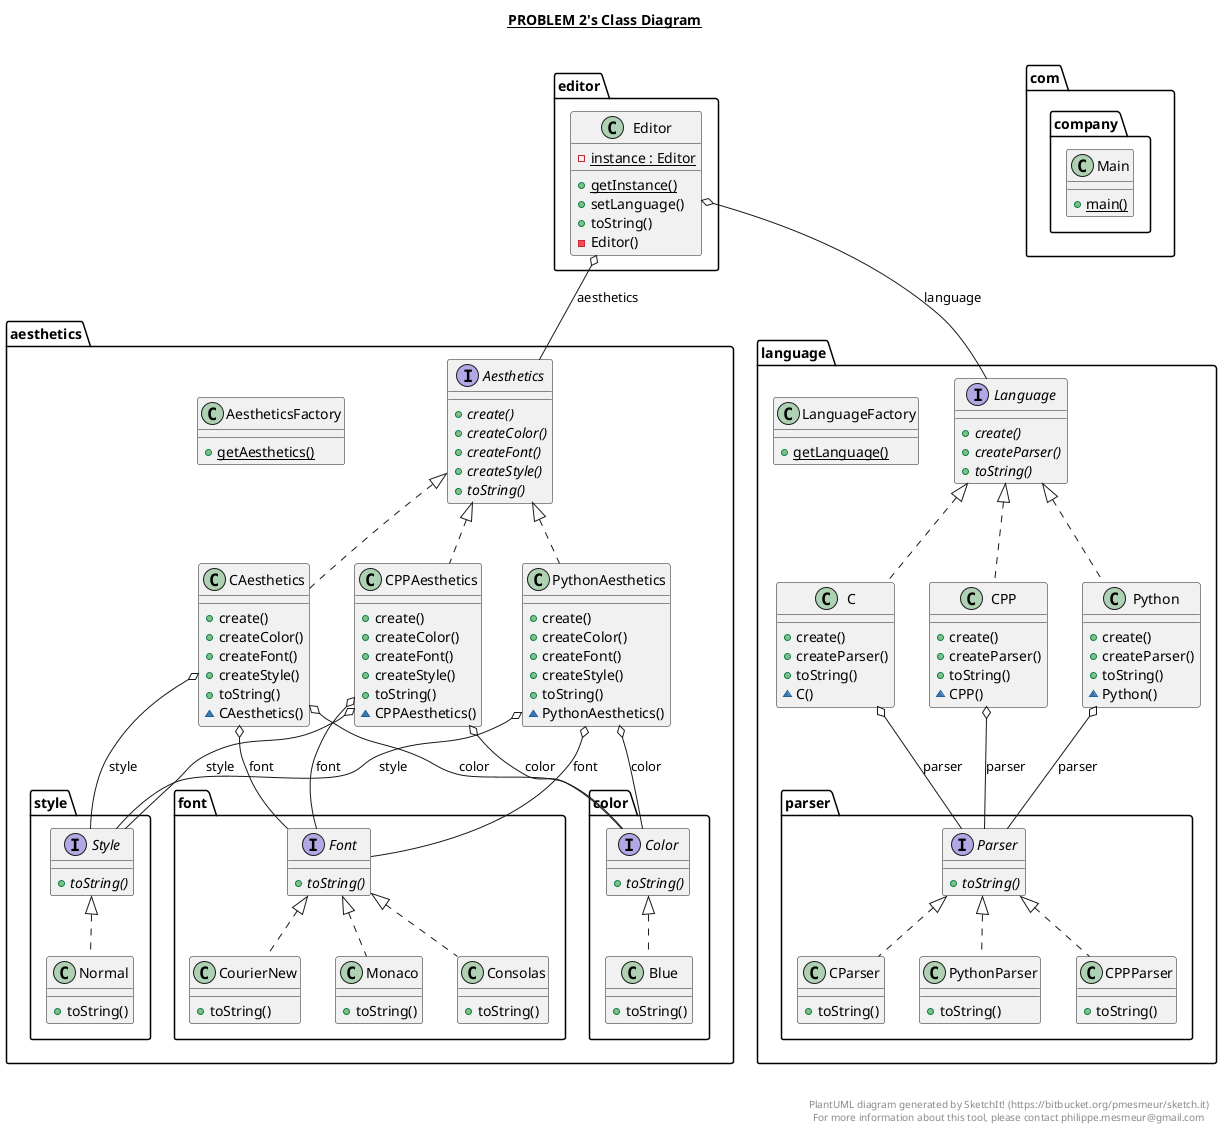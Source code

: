 @startuml

title __PROBLEM 2's Class Diagram__\n

namespace aesthetics {
    interface aesthetics.Aesthetics {
        {abstract} + create()
        {abstract} + createColor()
        {abstract} + createFont()
        {abstract} + createStyle()
        {abstract} + toString()
    }
  }


  namespace aesthetics {
    class aesthetics.AestheticsFactory {
        {static} + getAesthetics()
    }
  }


  namespace aesthetics {
    class aesthetics.CAesthetics {
        + create()
        + createColor()
        + createFont()
        + createStyle()
        + toString()
        ~ CAesthetics()
    }
  }


  namespace aesthetics {
    class aesthetics.CPPAesthetics {
        + create()
        + createColor()
        + createFont()
        + createStyle()
        + toString()
        ~ CPPAesthetics()
    }
  }


  namespace aesthetics {
    class aesthetics.PythonAesthetics {
        + create()
        + createColor()
        + createFont()
        + createStyle()
        + toString()
        ~ PythonAesthetics()
    }
  }
  

  namespace aesthetics {
    namespace color {
      class aesthetics.color.Blue {
          + toString()
      }
    }
  }


  namespace aesthetics {
    namespace color {
      interface aesthetics.color.Color {
          {abstract} + toString()
      }
    }
  }
  

  namespace aesthetics {
    namespace font {
      class aesthetics.font.Consolas {
          + toString()
      }
    }
  }


  namespace aesthetics {
    namespace font {
      class aesthetics.font.CourierNew {
          + toString()
      }
    }
  }


  namespace aesthetics {
    namespace font {
      interface aesthetics.font.Font {
          {abstract} + toString()
      }
    }
  }


  namespace aesthetics {
    namespace font {
      class aesthetics.font.Monaco {
          + toString()
      }
    }
  }
  

  namespace aesthetics {
    namespace style {
      class aesthetics.style.Normal {
          + toString()
      }
    }
  }


  namespace aesthetics {
    namespace style {
      interface aesthetics.style.Style {
          {abstract} + toString()
      }
    }
  }
  

  namespace com.company {
    class com.company.Main {
        {static} + main()
    }
  }
  

  namespace editor {
    class editor.Editor {
        {static} - instance : Editor
        {static} + getInstance()
        + setLanguage()
        + toString()
        - Editor()
    }
  }
  

namespace language {
    class language.C {
        + create()
        + createParser()
        + toString()
        ~ C()
    }
  }


  namespace language {
    class language.CPP {
        + create()
        + createParser()
        + toString()
        ~ CPP()
    }
  }


  namespace language {
    interface language.Language {
        {abstract} + create()
        {abstract} + createParser()
        {abstract} + toString()
    }
  }


  namespace language {
    class language.LanguageFactory {
        {static} + getLanguage()
    }
  }


  namespace language {
    class language.Python {
        + create()
        + createParser()
        + toString()
        ~ Python()
    }
  }


  namespace language {
    namespace parser {
      class language.parser.CPPParser {
          + toString()
      }
    }
  }


  namespace language {
    namespace parser {
      class language.parser.CParser {
          + toString()
      }
    }
  }


  namespace language {
    namespace parser {
      interface language.parser.Parser {
          {abstract} + toString()
      }
    }
  }


  namespace language {
    namespace parser {
      class language.parser.PythonParser {
          + toString()
      }
    }
  }
  

  aesthetics.CAesthetics .up.|> aesthetics.Aesthetics
  aesthetics.CAesthetics o-- aesthetics.color.Color : color
  aesthetics.CAesthetics o-- aesthetics.font.Font : font
  aesthetics.CAesthetics o-- aesthetics.style.Style : style
  aesthetics.CPPAesthetics .up.|> aesthetics.Aesthetics
  aesthetics.CPPAesthetics o-- aesthetics.color.Color : color
  aesthetics.CPPAesthetics o-- aesthetics.font.Font : font
  aesthetics.CPPAesthetics o-- aesthetics.style.Style : style
  aesthetics.PythonAesthetics .up.|> aesthetics.Aesthetics
  aesthetics.PythonAesthetics o-- aesthetics.color.Color : color
  aesthetics.PythonAesthetics o-- aesthetics.font.Font : font
  aesthetics.PythonAesthetics o-- aesthetics.style.Style : style
  aesthetics.color.Blue .up.|> aesthetics.color.Color
  aesthetics.font.Consolas .up.|> aesthetics.font.Font
  aesthetics.font.CourierNew .up.|> aesthetics.font.Font
  aesthetics.font.Monaco .up.|> aesthetics.font.Font
  aesthetics.style.Normal .up.|> aesthetics.style.Style
  editor.Editor o-- aesthetics.Aesthetics : aesthetics
  editor.Editor o-- language.Language : language
  language.C .up.|> language.Language
  language.C o-- language.parser.Parser : parser
  language.CPP .up.|> language.Language
  language.CPP o-- language.parser.Parser : parser
  language.Python .up.|> language.Language
  language.Python o-- language.parser.Parser : parser
  language.parser.CPPParser .up.|> language.parser.Parser
  language.parser.CParser .up.|> language.parser.Parser
  language.parser.PythonParser .up.|> language.parser.Parser


right footer


PlantUML diagram generated by SketchIt! (https://bitbucket.org/pmesmeur/sketch.it)
For more information about this tool, please contact philippe.mesmeur@gmail.com
endfooter

@enduml
